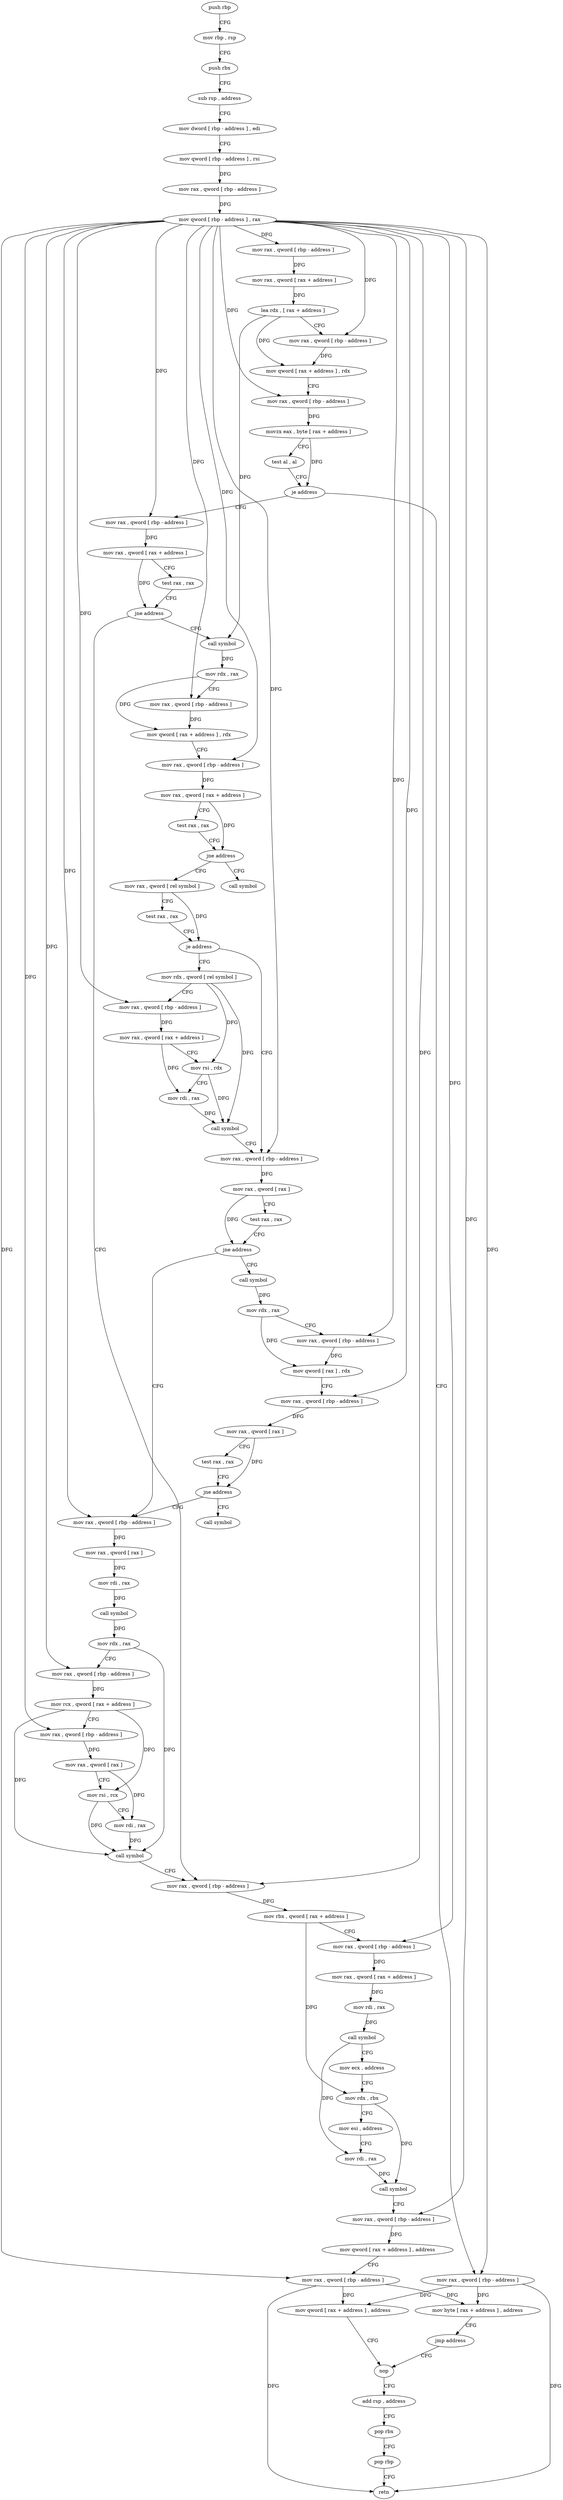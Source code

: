 digraph "func" {
"4219956" [label = "push rbp" ]
"4219957" [label = "mov rbp , rsp" ]
"4219960" [label = "push rbx" ]
"4219961" [label = "sub rsp , address" ]
"4219965" [label = "mov dword [ rbp - address ] , edi" ]
"4219968" [label = "mov qword [ rbp - address ] , rsi" ]
"4219972" [label = "mov rax , qword [ rbp - address ]" ]
"4219976" [label = "mov qword [ rbp - address ] , rax" ]
"4219980" [label = "mov rax , qword [ rbp - address ]" ]
"4219984" [label = "mov rax , qword [ rax + address ]" ]
"4219988" [label = "lea rdx , [ rax + address ]" ]
"4219992" [label = "mov rax , qword [ rbp - address ]" ]
"4219996" [label = "mov qword [ rax + address ] , rdx" ]
"4220000" [label = "mov rax , qword [ rbp - address ]" ]
"4220004" [label = "movzx eax , byte [ rax + address ]" ]
"4220008" [label = "test al , al" ]
"4220010" [label = "je address" ]
"4220025" [label = "mov rax , qword [ rbp - address ]" ]
"4220012" [label = "mov rax , qword [ rbp - address ]" ]
"4220029" [label = "mov rax , qword [ rax + address ]" ]
"4220033" [label = "test rax , rax" ]
"4220036" [label = "jne address" ]
"4220202" [label = "mov rax , qword [ rbp - address ]" ]
"4220042" [label = "call symbol" ]
"4220016" [label = "mov byte [ rax + address ] , address" ]
"4220020" [label = "jmp address" ]
"4220271" [label = "nop" ]
"4220206" [label = "mov rbx , qword [ rax + address ]" ]
"4220210" [label = "mov rax , qword [ rbp - address ]" ]
"4220214" [label = "mov rax , qword [ rax + address ]" ]
"4220218" [label = "mov rdi , rax" ]
"4220221" [label = "call symbol" ]
"4220226" [label = "mov ecx , address" ]
"4220231" [label = "mov rdx , rbx" ]
"4220234" [label = "mov esi , address" ]
"4220239" [label = "mov rdi , rax" ]
"4220242" [label = "call symbol" ]
"4220247" [label = "mov rax , qword [ rbp - address ]" ]
"4220251" [label = "mov qword [ rax + address ] , address" ]
"4220259" [label = "mov rax , qword [ rbp - address ]" ]
"4220263" [label = "mov qword [ rax + address ] , address" ]
"4220047" [label = "mov rdx , rax" ]
"4220050" [label = "mov rax , qword [ rbp - address ]" ]
"4220054" [label = "mov qword [ rax + address ] , rdx" ]
"4220058" [label = "mov rax , qword [ rbp - address ]" ]
"4220062" [label = "mov rax , qword [ rax + address ]" ]
"4220066" [label = "test rax , rax" ]
"4220069" [label = "jne address" ]
"4220076" [label = "mov rax , qword [ rel symbol ]" ]
"4220071" [label = "call symbol" ]
"4220272" [label = "add rsp , address" ]
"4220276" [label = "pop rbx" ]
"4220277" [label = "pop rbp" ]
"4220278" [label = "retn" ]
"4220083" [label = "test rax , rax" ]
"4220086" [label = "je address" ]
"4220114" [label = "mov rax , qword [ rbp - address ]" ]
"4220088" [label = "mov rdx , qword [ rel symbol ]" ]
"4220118" [label = "mov rax , qword [ rax ]" ]
"4220121" [label = "test rax , rax" ]
"4220124" [label = "jne address" ]
"4220158" [label = "mov rax , qword [ rbp - address ]" ]
"4220126" [label = "call symbol" ]
"4220095" [label = "mov rax , qword [ rbp - address ]" ]
"4220099" [label = "mov rax , qword [ rax + address ]" ]
"4220103" [label = "mov rsi , rdx" ]
"4220106" [label = "mov rdi , rax" ]
"4220109" [label = "call symbol" ]
"4220162" [label = "mov rax , qword [ rax ]" ]
"4220165" [label = "mov rdi , rax" ]
"4220168" [label = "call symbol" ]
"4220173" [label = "mov rdx , rax" ]
"4220176" [label = "mov rax , qword [ rbp - address ]" ]
"4220180" [label = "mov rcx , qword [ rax + address ]" ]
"4220184" [label = "mov rax , qword [ rbp - address ]" ]
"4220188" [label = "mov rax , qword [ rax ]" ]
"4220191" [label = "mov rsi , rcx" ]
"4220194" [label = "mov rdi , rax" ]
"4220197" [label = "call symbol" ]
"4220131" [label = "mov rdx , rax" ]
"4220134" [label = "mov rax , qword [ rbp - address ]" ]
"4220138" [label = "mov qword [ rax ] , rdx" ]
"4220141" [label = "mov rax , qword [ rbp - address ]" ]
"4220145" [label = "mov rax , qword [ rax ]" ]
"4220148" [label = "test rax , rax" ]
"4220151" [label = "jne address" ]
"4220153" [label = "call symbol" ]
"4219956" -> "4219957" [ label = "CFG" ]
"4219957" -> "4219960" [ label = "CFG" ]
"4219960" -> "4219961" [ label = "CFG" ]
"4219961" -> "4219965" [ label = "CFG" ]
"4219965" -> "4219968" [ label = "CFG" ]
"4219968" -> "4219972" [ label = "DFG" ]
"4219972" -> "4219976" [ label = "DFG" ]
"4219976" -> "4219980" [ label = "DFG" ]
"4219976" -> "4219992" [ label = "DFG" ]
"4219976" -> "4220000" [ label = "DFG" ]
"4219976" -> "4220025" [ label = "DFG" ]
"4219976" -> "4220012" [ label = "DFG" ]
"4219976" -> "4220202" [ label = "DFG" ]
"4219976" -> "4220210" [ label = "DFG" ]
"4219976" -> "4220247" [ label = "DFG" ]
"4219976" -> "4220259" [ label = "DFG" ]
"4219976" -> "4220050" [ label = "DFG" ]
"4219976" -> "4220058" [ label = "DFG" ]
"4219976" -> "4220114" [ label = "DFG" ]
"4219976" -> "4220095" [ label = "DFG" ]
"4219976" -> "4220158" [ label = "DFG" ]
"4219976" -> "4220176" [ label = "DFG" ]
"4219976" -> "4220184" [ label = "DFG" ]
"4219976" -> "4220134" [ label = "DFG" ]
"4219976" -> "4220141" [ label = "DFG" ]
"4219980" -> "4219984" [ label = "DFG" ]
"4219984" -> "4219988" [ label = "DFG" ]
"4219988" -> "4219992" [ label = "CFG" ]
"4219988" -> "4219996" [ label = "DFG" ]
"4219988" -> "4220042" [ label = "DFG" ]
"4219992" -> "4219996" [ label = "DFG" ]
"4219996" -> "4220000" [ label = "CFG" ]
"4220000" -> "4220004" [ label = "DFG" ]
"4220004" -> "4220008" [ label = "CFG" ]
"4220004" -> "4220010" [ label = "DFG" ]
"4220008" -> "4220010" [ label = "CFG" ]
"4220010" -> "4220025" [ label = "CFG" ]
"4220010" -> "4220012" [ label = "CFG" ]
"4220025" -> "4220029" [ label = "DFG" ]
"4220012" -> "4220016" [ label = "DFG" ]
"4220012" -> "4220263" [ label = "DFG" ]
"4220012" -> "4220278" [ label = "DFG" ]
"4220029" -> "4220033" [ label = "CFG" ]
"4220029" -> "4220036" [ label = "DFG" ]
"4220033" -> "4220036" [ label = "CFG" ]
"4220036" -> "4220202" [ label = "CFG" ]
"4220036" -> "4220042" [ label = "CFG" ]
"4220202" -> "4220206" [ label = "DFG" ]
"4220042" -> "4220047" [ label = "DFG" ]
"4220016" -> "4220020" [ label = "CFG" ]
"4220020" -> "4220271" [ label = "CFG" ]
"4220271" -> "4220272" [ label = "CFG" ]
"4220206" -> "4220210" [ label = "CFG" ]
"4220206" -> "4220231" [ label = "DFG" ]
"4220210" -> "4220214" [ label = "DFG" ]
"4220214" -> "4220218" [ label = "DFG" ]
"4220218" -> "4220221" [ label = "DFG" ]
"4220221" -> "4220226" [ label = "CFG" ]
"4220221" -> "4220239" [ label = "DFG" ]
"4220226" -> "4220231" [ label = "CFG" ]
"4220231" -> "4220234" [ label = "CFG" ]
"4220231" -> "4220242" [ label = "DFG" ]
"4220234" -> "4220239" [ label = "CFG" ]
"4220239" -> "4220242" [ label = "DFG" ]
"4220242" -> "4220247" [ label = "CFG" ]
"4220247" -> "4220251" [ label = "DFG" ]
"4220251" -> "4220259" [ label = "CFG" ]
"4220259" -> "4220263" [ label = "DFG" ]
"4220259" -> "4220016" [ label = "DFG" ]
"4220259" -> "4220278" [ label = "DFG" ]
"4220263" -> "4220271" [ label = "CFG" ]
"4220047" -> "4220050" [ label = "CFG" ]
"4220047" -> "4220054" [ label = "DFG" ]
"4220050" -> "4220054" [ label = "DFG" ]
"4220054" -> "4220058" [ label = "CFG" ]
"4220058" -> "4220062" [ label = "DFG" ]
"4220062" -> "4220066" [ label = "CFG" ]
"4220062" -> "4220069" [ label = "DFG" ]
"4220066" -> "4220069" [ label = "CFG" ]
"4220069" -> "4220076" [ label = "CFG" ]
"4220069" -> "4220071" [ label = "CFG" ]
"4220076" -> "4220083" [ label = "CFG" ]
"4220076" -> "4220086" [ label = "DFG" ]
"4220272" -> "4220276" [ label = "CFG" ]
"4220276" -> "4220277" [ label = "CFG" ]
"4220277" -> "4220278" [ label = "CFG" ]
"4220083" -> "4220086" [ label = "CFG" ]
"4220086" -> "4220114" [ label = "CFG" ]
"4220086" -> "4220088" [ label = "CFG" ]
"4220114" -> "4220118" [ label = "DFG" ]
"4220088" -> "4220095" [ label = "CFG" ]
"4220088" -> "4220103" [ label = "DFG" ]
"4220088" -> "4220109" [ label = "DFG" ]
"4220118" -> "4220121" [ label = "CFG" ]
"4220118" -> "4220124" [ label = "DFG" ]
"4220121" -> "4220124" [ label = "CFG" ]
"4220124" -> "4220158" [ label = "CFG" ]
"4220124" -> "4220126" [ label = "CFG" ]
"4220158" -> "4220162" [ label = "DFG" ]
"4220126" -> "4220131" [ label = "DFG" ]
"4220095" -> "4220099" [ label = "DFG" ]
"4220099" -> "4220103" [ label = "CFG" ]
"4220099" -> "4220106" [ label = "DFG" ]
"4220103" -> "4220106" [ label = "CFG" ]
"4220103" -> "4220109" [ label = "DFG" ]
"4220106" -> "4220109" [ label = "DFG" ]
"4220109" -> "4220114" [ label = "CFG" ]
"4220162" -> "4220165" [ label = "DFG" ]
"4220165" -> "4220168" [ label = "DFG" ]
"4220168" -> "4220173" [ label = "DFG" ]
"4220173" -> "4220176" [ label = "CFG" ]
"4220173" -> "4220197" [ label = "DFG" ]
"4220176" -> "4220180" [ label = "DFG" ]
"4220180" -> "4220184" [ label = "CFG" ]
"4220180" -> "4220191" [ label = "DFG" ]
"4220180" -> "4220197" [ label = "DFG" ]
"4220184" -> "4220188" [ label = "DFG" ]
"4220188" -> "4220191" [ label = "CFG" ]
"4220188" -> "4220194" [ label = "DFG" ]
"4220191" -> "4220194" [ label = "CFG" ]
"4220191" -> "4220197" [ label = "DFG" ]
"4220194" -> "4220197" [ label = "DFG" ]
"4220197" -> "4220202" [ label = "CFG" ]
"4220131" -> "4220134" [ label = "CFG" ]
"4220131" -> "4220138" [ label = "DFG" ]
"4220134" -> "4220138" [ label = "DFG" ]
"4220138" -> "4220141" [ label = "CFG" ]
"4220141" -> "4220145" [ label = "DFG" ]
"4220145" -> "4220148" [ label = "CFG" ]
"4220145" -> "4220151" [ label = "DFG" ]
"4220148" -> "4220151" [ label = "CFG" ]
"4220151" -> "4220158" [ label = "CFG" ]
"4220151" -> "4220153" [ label = "CFG" ]
}
